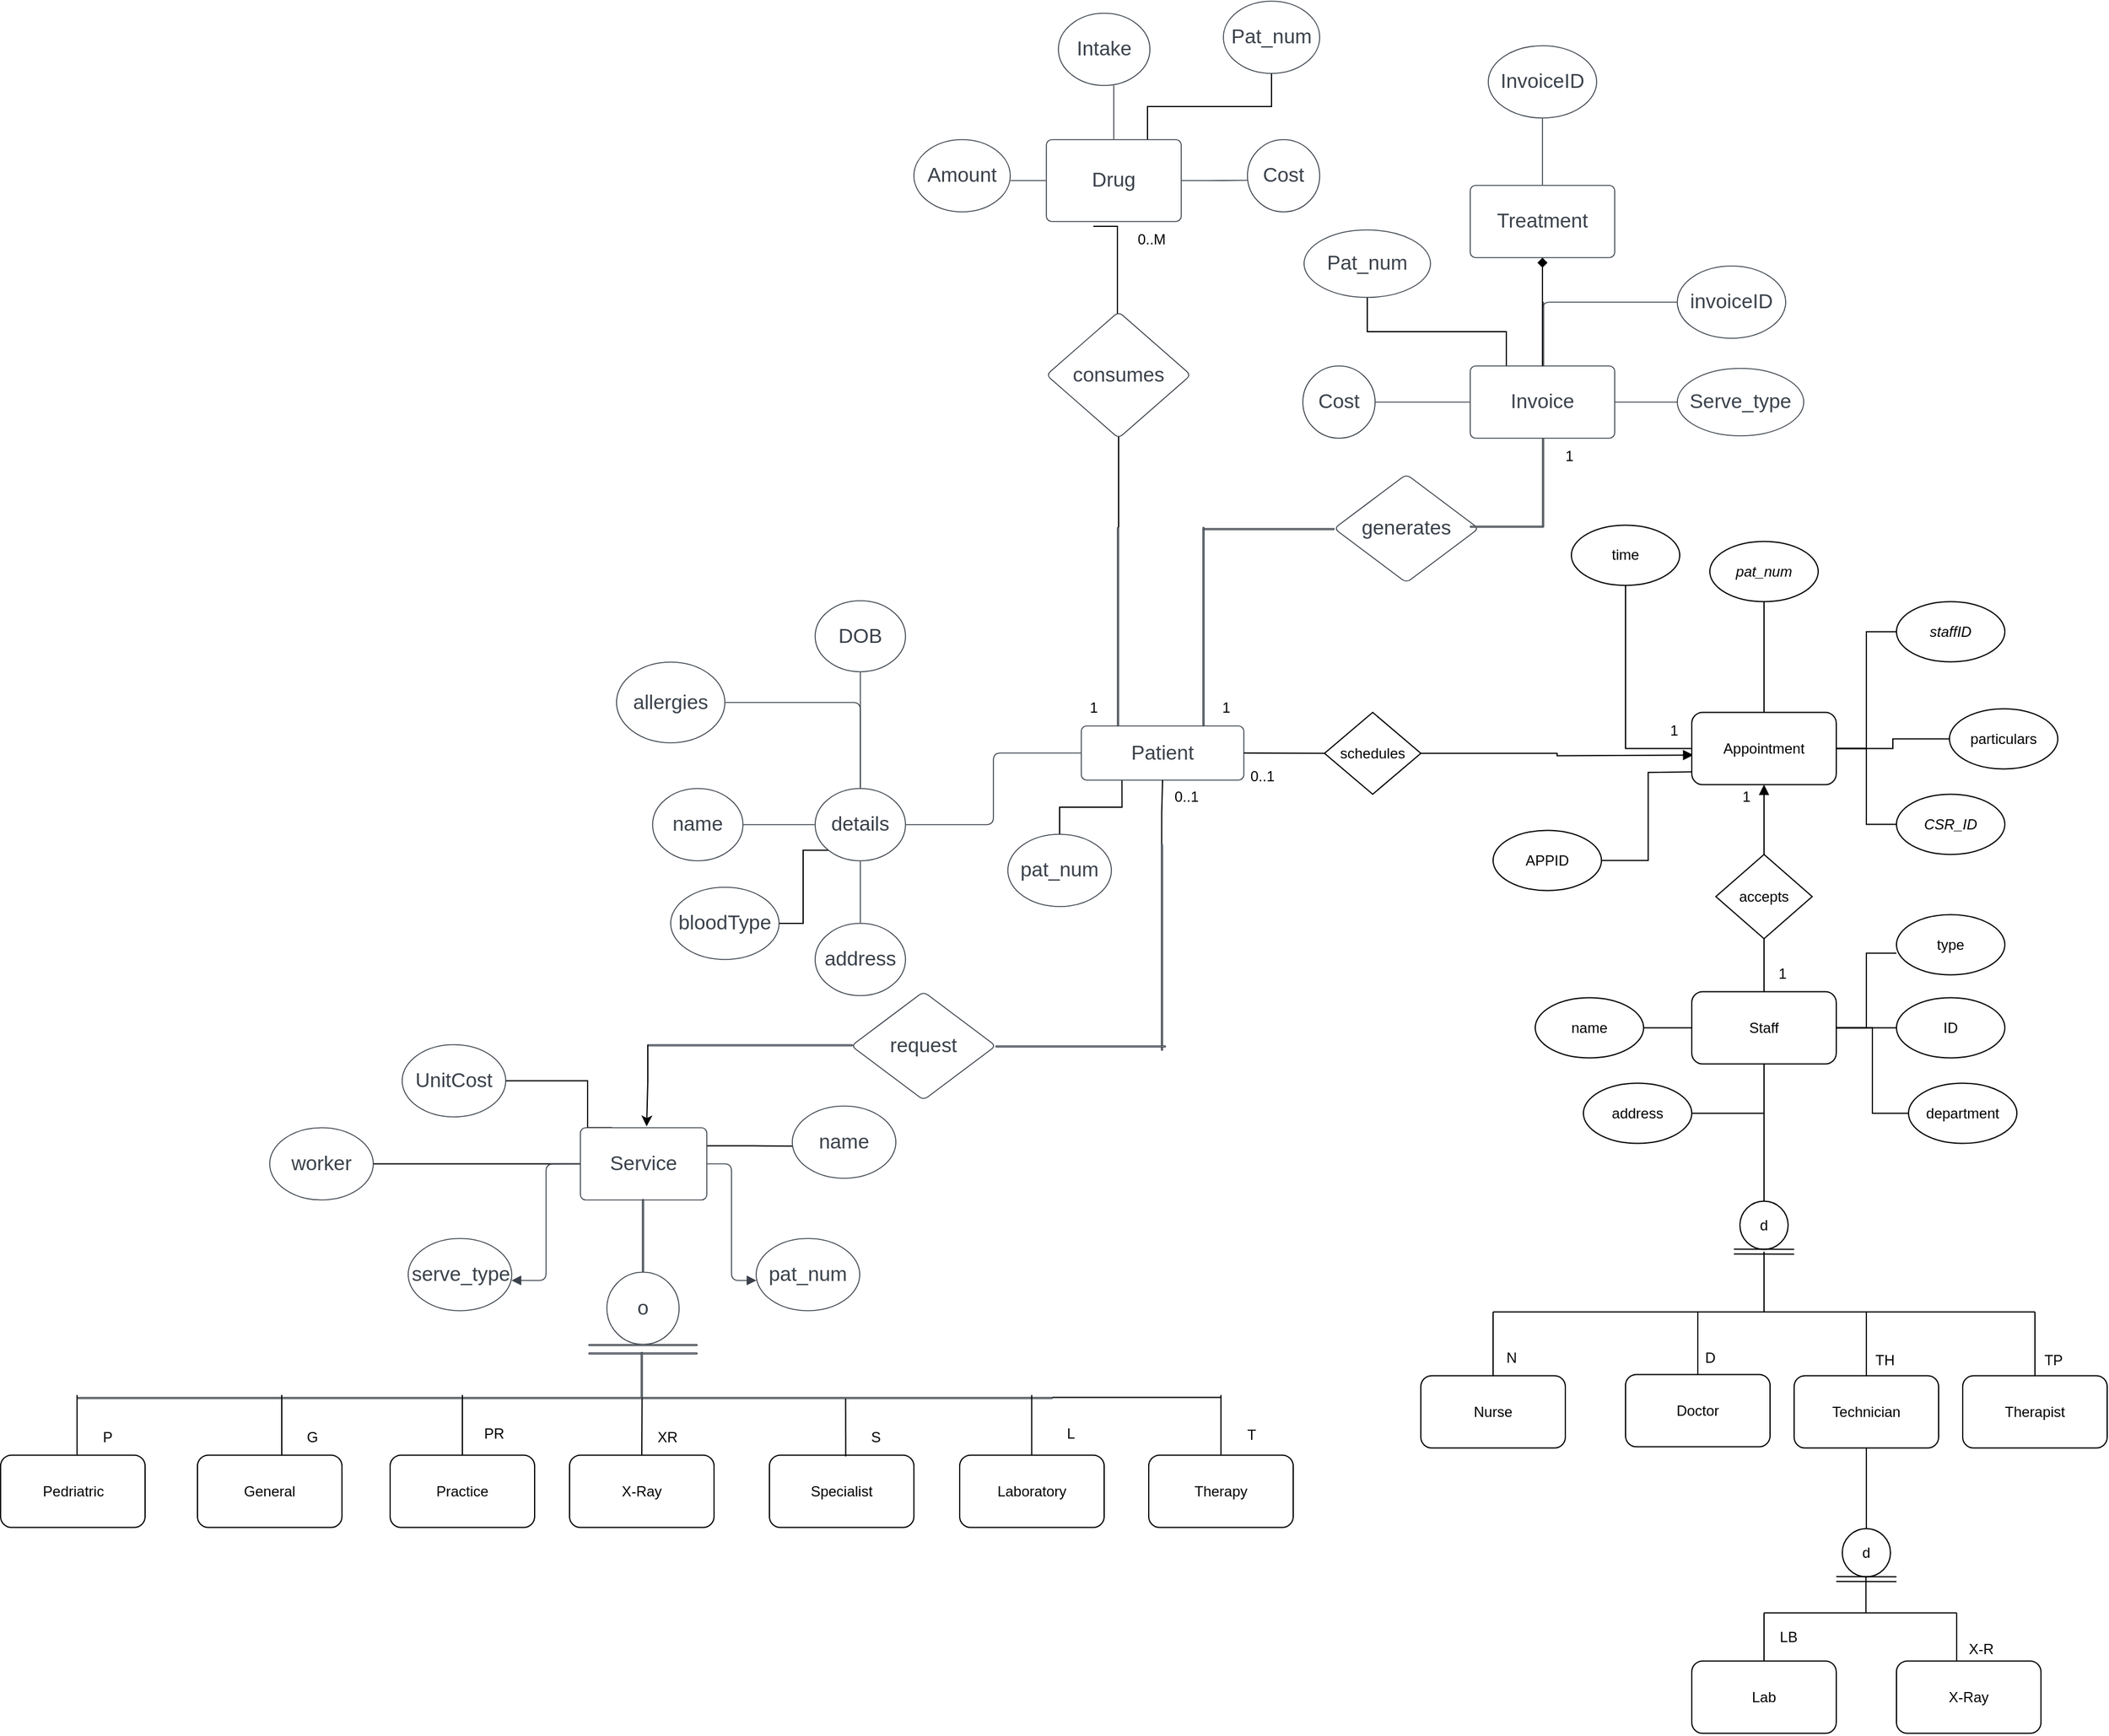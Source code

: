 <mxfile version="20.3.0" type="device"><diagram id="__1Hm7jK6UueQPuF3Ej0" name="Page-1"><mxGraphModel dx="3307" dy="2726" grid="1" gridSize="10" guides="1" tooltips="1" connect="1" arrows="1" fold="1" page="1" pageScale="1" pageWidth="827" pageHeight="1169" math="0" shadow="0"><root><mxCell id="0"/><mxCell id="1" parent="0"/><mxCell id="azteCm2uknnRLdEdxogy-45" style="edgeStyle=orthogonalEdgeStyle;rounded=0;orthogonalLoop=1;jettySize=auto;html=1;exitX=0.25;exitY=1;exitDx=0;exitDy=0;entryX=0.5;entryY=0;entryDx=0;entryDy=0;startArrow=none;startFill=0;endArrow=none;endFill=0;" edge="1" parent="1" source="I8Di_7O8J33yVsP7HhTo-1" target="I8Di_7O8J33yVsP7HhTo-42"><mxGeometry relative="1" as="geometry"/></mxCell><UserObject label="Patient" lucidchartObjectId="JAx62B1shHM6" id="I8Di_7O8J33yVsP7HhTo-1"><mxCell style="html=1;overflow=block;blockSpacing=1;whiteSpace=wrap;fontSize=16.7;fontColor=#3a414a;spacing=9;strokeColor=#3a414a;strokeOpacity=100;rounded=1;absoluteArcSize=1;arcSize=9;strokeWidth=0.8;" parent="1" vertex="1"><mxGeometry x="600" y="285" width="135" height="45" as="geometry"/></mxCell></UserObject><UserObject label="" lucidchartObjectId="gBx67sD1BJmL" id="I8Di_7O8J33yVsP7HhTo-2"><mxCell style="html=1;overflow=block;blockSpacing=1;whiteSpace=wrap;fontSize=13;spacing=0;strokeColor=#3a414a;strokeOpacity=100;rounded=1;absoluteArcSize=1;arcSize=9;rotation=-270;strokeWidth=0.8;" parent="1" vertex="1"><mxGeometry x="548" y="202" width="165" height="1" as="geometry"/></mxCell></UserObject><mxCell id="azteCm2uknnRLdEdxogy-48" style="edgeStyle=orthogonalEdgeStyle;rounded=0;orthogonalLoop=1;jettySize=auto;html=1;exitX=1;exitY=0;exitDx=0;exitDy=0;startArrow=none;startFill=0;endArrow=none;endFill=0;" edge="1" parent="1"><mxGeometry relative="1" as="geometry"><mxPoint x="610" y="-130" as="targetPoint"/><mxPoint x="631" y="120" as="sourcePoint"/><Array as="points"><mxPoint x="631" y="-5"/><mxPoint x="630" y="-5"/><mxPoint x="630" y="-130"/></Array></mxGeometry></mxCell><UserObject label="consumes" lucidchartObjectId="WBx6iDMQOc-k" id="I8Di_7O8J33yVsP7HhTo-4"><mxCell style="html=1;overflow=block;blockSpacing=1;whiteSpace=wrap;rhombus;fontSize=16.7;fontColor=#3a414a;spacing=3.8;strokeColor=#3a414a;strokeOpacity=100;rounded=1;absoluteArcSize=1;arcSize=9;strokeWidth=0.8;" parent="1" vertex="1"><mxGeometry x="571" y="-59" width="120" height="105" as="geometry"/></mxCell></UserObject><mxCell id="azteCm2uknnRLdEdxogy-36" style="edgeStyle=orthogonalEdgeStyle;rounded=0;orthogonalLoop=1;jettySize=auto;html=1;exitX=0.75;exitY=0;exitDx=0;exitDy=0;entryX=0.5;entryY=1;entryDx=0;entryDy=0;startArrow=none;startFill=0;endArrow=none;endFill=0;" edge="1" parent="1" source="I8Di_7O8J33yVsP7HhTo-7" target="azteCm2uknnRLdEdxogy-35"><mxGeometry relative="1" as="geometry"/></mxCell><UserObject label="Drug" lucidchartObjectId="qCx6_VdudAuL" id="I8Di_7O8J33yVsP7HhTo-7"><mxCell style="html=1;overflow=block;blockSpacing=1;whiteSpace=wrap;fontSize=16.7;fontColor=#3a414a;spacing=9;strokeColor=#3a414a;strokeOpacity=100;rounded=1;absoluteArcSize=1;arcSize=9;strokeWidth=0.8;" parent="1" vertex="1"><mxGeometry x="571" y="-202" width="112" height="68" as="geometry"/></mxCell></UserObject><UserObject label="Amount" lucidchartObjectId="ECx6dZLz3JEs" id="I8Di_7O8J33yVsP7HhTo-8"><mxCell style="html=1;overflow=block;blockSpacing=1;whiteSpace=wrap;ellipse;fontSize=16.7;fontColor=#3a414a;spacing=3.8;strokeColor=#3a414a;strokeOpacity=100;rounded=1;absoluteArcSize=1;arcSize=9;strokeWidth=0.8;" parent="1" vertex="1"><mxGeometry x="461" y="-202" width="80" height="60" as="geometry"/></mxCell></UserObject><UserObject label="Intake" lucidchartObjectId="HCx6XDP26MHT" id="I8Di_7O8J33yVsP7HhTo-9"><mxCell style="html=1;overflow=block;blockSpacing=1;whiteSpace=wrap;ellipse;fontSize=16.7;fontColor=#3a414a;spacing=3.8;strokeColor=#3a414a;strokeOpacity=100;rounded=1;absoluteArcSize=1;arcSize=9;strokeWidth=0.8;" parent="1" vertex="1"><mxGeometry x="581" y="-307" width="76" height="60" as="geometry"/></mxCell></UserObject><UserObject label="Cost" lucidchartObjectId="HCx6_CgF~SVo" id="I8Di_7O8J33yVsP7HhTo-10"><mxCell style="html=1;overflow=block;blockSpacing=1;whiteSpace=wrap;ellipse;fontSize=16.7;fontColor=#3a414a;spacing=3.8;strokeColor=#3a414a;strokeOpacity=100;rounded=1;absoluteArcSize=1;arcSize=9;strokeWidth=0.8;" parent="1" vertex="1"><mxGeometry x="738" y="-202" width="60" height="60" as="geometry"/></mxCell></UserObject><UserObject label="" lucidchartObjectId="TCx6HOEb14Bw" id="I8Di_7O8J33yVsP7HhTo-11"><mxCell style="html=1;jettySize=18;whiteSpace=wrap;fontSize=13;strokeColor=#3a414a;strokeOpacity=100;strokeWidth=0.8;rounded=1;arcSize=12;edgeStyle=orthogonalEdgeStyle;startArrow=none;endArrow=none;endFill=0;exitX=0.5;exitY=-0.005;exitPerimeter=0;" parent="1" source="I8Di_7O8J33yVsP7HhTo-7" edge="1"><mxGeometry width="100" height="100" relative="1" as="geometry"><Array as="points"/><mxPoint x="627" y="-247" as="targetPoint"/></mxGeometry></mxCell></UserObject><UserObject label="" lucidchartObjectId="pDx6HIKv7wB5" id="I8Di_7O8J33yVsP7HhTo-12"><mxCell style="html=1;jettySize=18;whiteSpace=wrap;fontSize=13;strokeColor=#3a414a;strokeOpacity=100;strokeWidth=0.8;rounded=1;arcSize=12;edgeStyle=orthogonalEdgeStyle;startArrow=none;endArrow=none;endFill=0;exitX=1.003;exitY=0.5;exitPerimeter=0;entryX=-0.001;entryY=0.562;entryPerimeter=0;" parent="1" source="I8Di_7O8J33yVsP7HhTo-7" target="I8Di_7O8J33yVsP7HhTo-10" edge="1"><mxGeometry width="100" height="100" relative="1" as="geometry"><Array as="points"/></mxGeometry></mxCell></UserObject><UserObject label="" lucidchartObjectId="vDx6B6EIaXQJ" id="I8Di_7O8J33yVsP7HhTo-13"><mxCell style="html=1;jettySize=18;whiteSpace=wrap;fontSize=13;strokeColor=#3a414a;strokeOpacity=100;strokeWidth=0.8;rounded=1;arcSize=12;edgeStyle=orthogonalEdgeStyle;startArrow=none;endArrow=none;endFill=0;exitX=-0.003;exitY=0.5;exitPerimeter=0;entryX=1.002;entryY=0.563;entryPerimeter=0;" parent="1" source="I8Di_7O8J33yVsP7HhTo-7" target="I8Di_7O8J33yVsP7HhTo-8" edge="1"><mxGeometry width="100" height="100" relative="1" as="geometry"><Array as="points"/></mxGeometry></mxCell></UserObject><UserObject label="" lucidchartObjectId="KDx6aVTPSUHd" id="I8Di_7O8J33yVsP7HhTo-14"><mxCell style="html=1;overflow=block;blockSpacing=1;whiteSpace=wrap;fontSize=13;spacing=0;strokeColor=#3a414a;strokeOpacity=100;rounded=1;absoluteArcSize=1;arcSize=9;rotation=-270;strokeWidth=0.8;" parent="1" vertex="1"><mxGeometry x="619" y="202" width="165" height="1" as="geometry"/></mxCell></UserObject><UserObject label="" lucidchartObjectId="YDx6jzb4-Mpm" id="I8Di_7O8J33yVsP7HhTo-15"><mxCell style="html=1;overflow=block;blockSpacing=1;whiteSpace=wrap;fontSize=13;spacing=0;strokeColor=#3a414a;strokeOpacity=100;rounded=1;absoluteArcSize=1;arcSize=9;strokeWidth=0.8;" parent="1" vertex="1"><mxGeometry x="702" y="121" width="108" height="1" as="geometry"/></mxCell></UserObject><UserObject label="generates" lucidchartObjectId="7Dx6iw3yH2E4" id="I8Di_7O8J33yVsP7HhTo-16"><mxCell style="html=1;overflow=block;blockSpacing=1;whiteSpace=wrap;rhombus;fontSize=16.7;fontColor=#3a414a;spacing=3.8;strokeColor=#3a414a;strokeOpacity=100;rounded=1;absoluteArcSize=1;arcSize=9;strokeWidth=0.8;" parent="1" vertex="1"><mxGeometry x="810" y="76" width="120" height="90" as="geometry"/></mxCell></UserObject><UserObject label="" lucidchartObjectId="uEx6qYZNU3oK" id="I8Di_7O8J33yVsP7HhTo-17"><mxCell style="html=1;overflow=block;blockSpacing=1;whiteSpace=wrap;fontSize=13;spacing=0;strokeColor=#3a414a;strokeOpacity=100;rounded=1;absoluteArcSize=1;arcSize=9;rotation=-180;strokeWidth=0.8;" parent="1" vertex="1"><mxGeometry x="923" y="119" width="60" height="1" as="geometry"/></mxCell></UserObject><UserObject label="" lucidchartObjectId="uEx6g5oGTnDk" id="I8Di_7O8J33yVsP7HhTo-18"><mxCell style="html=1;overflow=block;blockSpacing=1;whiteSpace=wrap;fontSize=13;spacing=0;strokeColor=#3a414a;strokeOpacity=100;rounded=1;absoluteArcSize=1;arcSize=9;rotation=-270;strokeWidth=0.8;" parent="1" vertex="1"><mxGeometry x="890" y="26" width="187" height="1" as="geometry"/></mxCell></UserObject><mxCell id="azteCm2uknnRLdEdxogy-34" style="edgeStyle=orthogonalEdgeStyle;rounded=0;orthogonalLoop=1;jettySize=auto;html=1;exitX=0.25;exitY=0;exitDx=0;exitDy=0;startArrow=none;startFill=0;endArrow=none;endFill=0;" edge="1" parent="1" source="I8Di_7O8J33yVsP7HhTo-19" target="azteCm2uknnRLdEdxogy-33"><mxGeometry relative="1" as="geometry"/></mxCell><UserObject label="Invoice" lucidchartObjectId="TEx6osE-BgSs" id="I8Di_7O8J33yVsP7HhTo-19"><mxCell style="html=1;overflow=block;blockSpacing=1;whiteSpace=wrap;fontSize=16.7;fontColor=#3a414a;spacing=9;strokeColor=#3a414a;strokeOpacity=100;rounded=1;absoluteArcSize=1;arcSize=9;strokeWidth=0.8;" parent="1" vertex="1"><mxGeometry x="923" y="-14" width="120" height="60" as="geometry"/></mxCell></UserObject><UserObject label="Cost" lucidchartObjectId="-Ex6YVlsHFgz" id="I8Di_7O8J33yVsP7HhTo-20"><mxCell style="html=1;overflow=block;blockSpacing=1;whiteSpace=wrap;ellipse;fontSize=16.7;fontColor=#3a414a;spacing=3.8;strokeColor=#3a414a;strokeOpacity=100;rounded=1;absoluteArcSize=1;arcSize=9;strokeWidth=0.8;" parent="1" vertex="1"><mxGeometry x="784" y="-14" width="60" height="60" as="geometry"/></mxCell></UserObject><UserObject label="invoiceID" lucidchartObjectId="~Ex6DYlzvsfo" id="I8Di_7O8J33yVsP7HhTo-21"><mxCell style="html=1;overflow=block;blockSpacing=1;whiteSpace=wrap;ellipse;fontSize=16.7;fontColor=#3a414a;spacing=3.8;strokeColor=#3a414a;strokeOpacity=100;rounded=1;absoluteArcSize=1;arcSize=9;strokeWidth=0.8;" parent="1" vertex="1"><mxGeometry x="1095" y="-97" width="90" height="60" as="geometry"/></mxCell></UserObject><UserObject label="Serve_type" lucidchartObjectId="aFx6QbbQ2lqD" id="I8Di_7O8J33yVsP7HhTo-22"><mxCell style="html=1;overflow=block;blockSpacing=1;whiteSpace=wrap;ellipse;fontSize=16.7;fontColor=#3a414a;spacing=3.8;strokeColor=#3a414a;strokeOpacity=100;rounded=1;absoluteArcSize=1;arcSize=9;strokeWidth=0.8;" parent="1" vertex="1"><mxGeometry x="1095" y="-12" width="105" height="56" as="geometry"/></mxCell></UserObject><UserObject label="Treatment" lucidchartObjectId="FFx6sYK~.yo8" id="I8Di_7O8J33yVsP7HhTo-24"><mxCell style="html=1;overflow=block;blockSpacing=1;whiteSpace=wrap;fontSize=16.7;fontColor=#3a414a;spacing=9;strokeColor=#3a414a;strokeOpacity=100;rounded=1;absoluteArcSize=1;arcSize=9;strokeWidth=0.8;" parent="1" vertex="1"><mxGeometry x="923" y="-164" width="120" height="60" as="geometry"/></mxCell></UserObject><UserObject label="InvoiceID" lucidchartObjectId="VFx6vMtHiQI3" id="I8Di_7O8J33yVsP7HhTo-25"><mxCell style="html=1;overflow=block;blockSpacing=1;whiteSpace=wrap;ellipse;fontSize=16.7;fontColor=#3a414a;spacing=3.8;strokeColor=#3a414a;strokeOpacity=100;rounded=1;absoluteArcSize=1;arcSize=9;strokeWidth=0.8;" parent="1" vertex="1"><mxGeometry x="938" y="-280" width="90" height="60" as="geometry"/></mxCell></UserObject><UserObject label="" lucidchartObjectId="3Fx6H_TP878z" id="I8Di_7O8J33yVsP7HhTo-26"><mxCell style="html=1;jettySize=18;whiteSpace=wrap;fontSize=13;strokeColor=#3a414a;strokeOpacity=100;strokeWidth=0.8;rounded=1;arcSize=12;edgeStyle=orthogonalEdgeStyle;startArrow=none;endArrow=none;endFill=0;exitX=0.5;exitY=-0.006;exitPerimeter=0;entryX=0.5;entryY=1.006;entryPerimeter=0;" parent="1" source="I8Di_7O8J33yVsP7HhTo-24" target="I8Di_7O8J33yVsP7HhTo-25" edge="1"><mxGeometry width="100" height="100" relative="1" as="geometry"><Array as="points"/></mxGeometry></mxCell></UserObject><UserObject label="" lucidchartObjectId="OGx6fHrnzfQ-" id="I8Di_7O8J33yVsP7HhTo-27"><mxCell style="html=1;jettySize=18;whiteSpace=wrap;fontSize=13;strokeColor=#3a414a;strokeOpacity=100;strokeWidth=0.8;rounded=1;arcSize=12;edgeStyle=orthogonalEdgeStyle;startArrow=none;endArrow=none;endFill=0;exitX=1.003;exitY=0.5;exitPerimeter=0;entryX=0;entryY=0.5;entryDx=0;entryDy=0;" parent="1" source="I8Di_7O8J33yVsP7HhTo-19" target="I8Di_7O8J33yVsP7HhTo-22" edge="1"><mxGeometry width="100" height="100" relative="1" as="geometry"><Array as="points"/></mxGeometry></mxCell></UserObject><UserObject label="" lucidchartObjectId="RGx6QoCmFGWo" id="I8Di_7O8J33yVsP7HhTo-28"><mxCell style="html=1;jettySize=18;whiteSpace=wrap;fontSize=13;strokeColor=#3a414a;strokeOpacity=100;strokeWidth=0.8;rounded=1;arcSize=12;edgeStyle=orthogonalEdgeStyle;startArrow=none;endArrow=none;endFill=0;exitX=-0.003;exitY=0.5;exitPerimeter=0;entryX=1.006;entryY=0.5;entryPerimeter=0;" parent="1" source="I8Di_7O8J33yVsP7HhTo-19" target="I8Di_7O8J33yVsP7HhTo-20" edge="1"><mxGeometry width="100" height="100" relative="1" as="geometry"><Array as="points"/></mxGeometry></mxCell></UserObject><UserObject label="" lucidchartObjectId="1Gx6.B9rLHor" id="I8Di_7O8J33yVsP7HhTo-29"><mxCell style="html=1;jettySize=18;whiteSpace=wrap;fontSize=13;strokeColor=#3a414a;strokeOpacity=100;strokeWidth=0.8;rounded=1;arcSize=12;edgeStyle=orthogonalEdgeStyle;startArrow=none;endArrow=none;endFill=0;exitX=-0.004;exitY=0.5;exitPerimeter=0;entryX=0.5;entryY=-0.006;entryPerimeter=0;startFill=0;" parent="1" source="I8Di_7O8J33yVsP7HhTo-21" target="I8Di_7O8J33yVsP7HhTo-19" edge="1"><mxGeometry width="100" height="100" relative="1" as="geometry"><Array as="points"/></mxGeometry></mxCell></UserObject><mxCell id="azteCm2uknnRLdEdxogy-37" style="edgeStyle=orthogonalEdgeStyle;rounded=0;orthogonalLoop=1;jettySize=auto;html=1;exitX=0;exitY=1;exitDx=0;exitDy=0;entryX=1;entryY=0.5;entryDx=0;entryDy=0;startArrow=none;startFill=0;endArrow=none;endFill=0;" edge="1" parent="1" source="I8Di_7O8J33yVsP7HhTo-30" target="I8Di_7O8J33yVsP7HhTo-34"><mxGeometry relative="1" as="geometry"><Array as="points"><mxPoint x="369" y="388"/><mxPoint x="369" y="449"/></Array></mxGeometry></mxCell><UserObject label="details" lucidchartObjectId="gHx6FC08Qw~c" id="I8Di_7O8J33yVsP7HhTo-30"><mxCell style="html=1;overflow=block;blockSpacing=1;whiteSpace=wrap;ellipse;fontSize=16.7;fontColor=#3a414a;spacing=3.8;strokeColor=#3a414a;strokeOpacity=100;rounded=1;absoluteArcSize=1;arcSize=9;strokeWidth=0.8;" parent="1" vertex="1"><mxGeometry x="379" y="337" width="75" height="60" as="geometry"/></mxCell></UserObject><UserObject label="DOB" lucidchartObjectId="mHx6RRXEVblg" id="I8Di_7O8J33yVsP7HhTo-31"><mxCell style="html=1;overflow=block;blockSpacing=1;whiteSpace=wrap;ellipse;fontSize=16.7;fontColor=#3a414a;spacing=3.8;strokeColor=#3a414a;strokeOpacity=100;rounded=1;absoluteArcSize=1;arcSize=9;strokeWidth=0.8;" parent="1" vertex="1"><mxGeometry x="379" y="181" width="75" height="59" as="geometry"/></mxCell></UserObject><UserObject label="name" lucidchartObjectId="tHx6-q6Dhgex" id="I8Di_7O8J33yVsP7HhTo-32"><mxCell style="html=1;overflow=block;blockSpacing=1;whiteSpace=wrap;ellipse;fontSize=16.7;fontColor=#3a414a;spacing=3.8;strokeColor=#3a414a;strokeOpacity=100;rounded=1;absoluteArcSize=1;arcSize=9;strokeWidth=0.8;" parent="1" vertex="1"><mxGeometry x="244" y="337" width="75" height="60" as="geometry"/></mxCell></UserObject><UserObject label="allergies" lucidchartObjectId="BHx6j_YxNbY7" id="I8Di_7O8J33yVsP7HhTo-33"><mxCell style="html=1;overflow=block;blockSpacing=1;whiteSpace=wrap;ellipse;fontSize=16.7;fontColor=#3a414a;spacing=3.8;strokeColor=#3a414a;strokeOpacity=100;rounded=1;absoluteArcSize=1;arcSize=9;strokeWidth=0.8;" parent="1" vertex="1"><mxGeometry x="214" y="232" width="90" height="67" as="geometry"/></mxCell></UserObject><UserObject label="bloodType" lucidchartObjectId="HHx6x7Ud0xJu" id="I8Di_7O8J33yVsP7HhTo-34"><mxCell style="html=1;overflow=block;blockSpacing=1;whiteSpace=wrap;ellipse;fontSize=16.7;fontColor=#3a414a;spacing=3.8;strokeColor=#3a414a;strokeOpacity=100;rounded=1;absoluteArcSize=1;arcSize=9;strokeWidth=0.8;" parent="1" vertex="1"><mxGeometry x="259" y="419" width="90" height="60" as="geometry"/></mxCell></UserObject><UserObject label="address" lucidchartObjectId="NHx6kQmkvxPR" id="I8Di_7O8J33yVsP7HhTo-35"><mxCell style="html=1;overflow=block;blockSpacing=1;whiteSpace=wrap;ellipse;fontSize=16.7;fontColor=#3a414a;spacing=3.8;strokeColor=#3a414a;strokeOpacity=100;rounded=1;absoluteArcSize=1;arcSize=9;strokeWidth=0.8;" parent="1" vertex="1"><mxGeometry x="379" y="449" width="75" height="60" as="geometry"/></mxCell></UserObject><UserObject label="" lucidchartObjectId="uIx6~2GIPmCh" id="I8Di_7O8J33yVsP7HhTo-36"><mxCell style="html=1;jettySize=18;whiteSpace=wrap;fontSize=13;strokeColor=#3a414a;strokeOpacity=100;strokeWidth=0.8;rounded=1;arcSize=12;edgeStyle=orthogonalEdgeStyle;startArrow=none;endArrow=none;endFill=0;exitX=0.5;exitY=-0.006;exitPerimeter=0;entryX=0.5;entryY=1.006;entryPerimeter=0;" parent="1" source="I8Di_7O8J33yVsP7HhTo-30" target="I8Di_7O8J33yVsP7HhTo-31" edge="1"><mxGeometry width="100" height="100" relative="1" as="geometry"><Array as="points"/></mxGeometry></mxCell></UserObject><UserObject label="" lucidchartObjectId="zIx6Yj~.c4ez" id="I8Di_7O8J33yVsP7HhTo-37"><mxCell style="html=1;jettySize=18;whiteSpace=wrap;fontSize=13;strokeColor=#3a414a;strokeOpacity=100;strokeWidth=0.8;rounded=1;arcSize=12;edgeStyle=orthogonalEdgeStyle;startArrow=none;endArrow=none;endFill=0;exitX=0.5;exitY=-0.006;exitPerimeter=0;entryX=1.004;entryY=0.5;entryPerimeter=0;" parent="1" source="I8Di_7O8J33yVsP7HhTo-30" target="I8Di_7O8J33yVsP7HhTo-33" edge="1"><mxGeometry width="100" height="100" relative="1" as="geometry"><Array as="points"/></mxGeometry></mxCell></UserObject><UserObject label="" lucidchartObjectId="HIx6G330qA6I" id="I8Di_7O8J33yVsP7HhTo-38"><mxCell style="html=1;jettySize=18;whiteSpace=wrap;fontSize=13;strokeColor=#3a414a;strokeOpacity=100;strokeWidth=0.8;rounded=1;arcSize=12;edgeStyle=orthogonalEdgeStyle;startArrow=none;endArrow=none;endFill=0;exitX=-0.005;exitY=0.5;exitPerimeter=0;entryX=1.005;entryY=0.5;entryPerimeter=0;" parent="1" source="I8Di_7O8J33yVsP7HhTo-30" target="I8Di_7O8J33yVsP7HhTo-32" edge="1"><mxGeometry width="100" height="100" relative="1" as="geometry"><Array as="points"/></mxGeometry></mxCell></UserObject><UserObject label="" lucidchartObjectId="JIx61inJPtOg" id="I8Di_7O8J33yVsP7HhTo-39"><mxCell style="html=1;jettySize=18;whiteSpace=wrap;fontSize=13;strokeColor=#3a414a;strokeOpacity=100;strokeWidth=0.8;rounded=1;arcSize=12;edgeStyle=orthogonalEdgeStyle;startArrow=none;endArrow=none;endFill=0;exitX=0.5;exitY=1.006;exitPerimeter=0;entryX=0.5;entryY=-0.006;entryPerimeter=0;" parent="1" source="I8Di_7O8J33yVsP7HhTo-30" target="I8Di_7O8J33yVsP7HhTo-35" edge="1"><mxGeometry width="100" height="100" relative="1" as="geometry"><Array as="points"/></mxGeometry></mxCell></UserObject><UserObject label="" lucidchartObjectId="WIx6P6AYY1eT" id="I8Di_7O8J33yVsP7HhTo-41"><mxCell style="html=1;jettySize=18;whiteSpace=wrap;fontSize=13;strokeColor=#3a414a;strokeOpacity=100;strokeWidth=0.8;rounded=1;arcSize=12;edgeStyle=orthogonalEdgeStyle;startArrow=none;endArrow=none;endFill=0;exitX=-0.003;exitY=0.5;exitPerimeter=0;entryX=1.005;entryY=0.5;entryPerimeter=0;" parent="1" source="I8Di_7O8J33yVsP7HhTo-1" target="I8Di_7O8J33yVsP7HhTo-30" edge="1"><mxGeometry width="100" height="100" relative="1" as="geometry"><Array as="points"/></mxGeometry></mxCell></UserObject><UserObject label="pat_num" lucidchartObjectId="8Ix6-EgdOANN" id="I8Di_7O8J33yVsP7HhTo-42"><mxCell style="html=1;overflow=block;blockSpacing=1;whiteSpace=wrap;ellipse;fontSize=16.7;fontColor=#3a414a;spacing=3.8;strokeColor=#3a414a;strokeOpacity=100;rounded=1;absoluteArcSize=1;arcSize=9;strokeWidth=0.8;" parent="1" vertex="1"><mxGeometry x="539" y="375" width="86" height="60" as="geometry"/></mxCell></UserObject><UserObject label="request" lucidchartObjectId="JJx6k-Z-18~_" id="I8Di_7O8J33yVsP7HhTo-44"><mxCell style="html=1;overflow=block;blockSpacing=1;whiteSpace=wrap;rhombus;fontSize=16.7;fontColor=#3a414a;spacing=3.8;strokeColor=#3a414a;strokeOpacity=100;rounded=1;absoluteArcSize=1;arcSize=9;strokeWidth=0.8;" parent="1" vertex="1"><mxGeometry x="409" y="505.75" width="120" height="90" as="geometry"/></mxCell></UserObject><mxCell id="azteCm2uknnRLdEdxogy-44" style="edgeStyle=orthogonalEdgeStyle;rounded=0;orthogonalLoop=1;jettySize=auto;html=1;exitX=0;exitY=0.75;exitDx=0;exitDy=0;entryX=0.5;entryY=1;entryDx=0;entryDy=0;startArrow=none;startFill=0;endArrow=none;endFill=0;" edge="1" parent="1" source="I8Di_7O8J33yVsP7HhTo-45" target="I8Di_7O8J33yVsP7HhTo-1"><mxGeometry relative="1" as="geometry"/></mxCell><UserObject label="" lucidchartObjectId="ZJx6RfHdWPOv" id="I8Di_7O8J33yVsP7HhTo-45"><mxCell style="html=1;overflow=block;blockSpacing=1;whiteSpace=wrap;fontSize=13;spacing=0;strokeColor=#3a414a;strokeOpacity=100;rounded=1;absoluteArcSize=1;arcSize=9;rotation=-270;strokeWidth=0.8;" parent="1" vertex="1"><mxGeometry x="581.5" y="468.5" width="171" height="1" as="geometry"/></mxCell></UserObject><UserObject label="" lucidchartObjectId="5Jx6ekloQPH7" id="I8Di_7O8J33yVsP7HhTo-46"><mxCell style="html=1;overflow=block;blockSpacing=1;whiteSpace=wrap;fontSize=13;spacing=0;strokeColor=#3a414a;strokeOpacity=100;rounded=1;absoluteArcSize=1;arcSize=9;strokeWidth=0.8;" parent="1" vertex="1"><mxGeometry x="529" y="550.75" width="141" height="1" as="geometry"/></mxCell></UserObject><UserObject label="" lucidchartObjectId="dKx6nMJiNgcy" id="I8Di_7O8J33yVsP7HhTo-47"><mxCell style="html=1;overflow=block;blockSpacing=1;whiteSpace=wrap;fontSize=13;spacing=0;strokeColor=#3a414a;strokeOpacity=100;rounded=1;absoluteArcSize=1;arcSize=9;strokeWidth=0.8;" parent="1" vertex="1"><mxGeometry x="240" y="549.75" width="170" height="1" as="geometry"/></mxCell></UserObject><mxCell id="azteCm2uknnRLdEdxogy-39" style="edgeStyle=orthogonalEdgeStyle;rounded=0;orthogonalLoop=1;jettySize=auto;html=1;exitX=0.25;exitY=0;exitDx=0;exitDy=0;entryX=1;entryY=0.5;entryDx=0;entryDy=0;startArrow=none;startFill=0;endArrow=none;endFill=0;" edge="1" parent="1" source="I8Di_7O8J33yVsP7HhTo-49" target="azteCm2uknnRLdEdxogy-38"><mxGeometry relative="1" as="geometry"><Array as="points"><mxPoint x="190" y="619"/><mxPoint x="190" y="580"/></Array></mxGeometry></mxCell><mxCell id="azteCm2uknnRLdEdxogy-40" style="edgeStyle=orthogonalEdgeStyle;rounded=0;orthogonalLoop=1;jettySize=auto;html=1;exitX=1;exitY=0.25;exitDx=0;exitDy=0;startArrow=none;startFill=0;endArrow=none;endFill=0;" edge="1" parent="1" source="I8Di_7O8J33yVsP7HhTo-49"><mxGeometry relative="1" as="geometry"><mxPoint x="366" y="634.026" as="targetPoint"/></mxGeometry></mxCell><mxCell id="azteCm2uknnRLdEdxogy-43" style="edgeStyle=orthogonalEdgeStyle;rounded=0;orthogonalLoop=1;jettySize=auto;html=1;exitX=0;exitY=0.5;exitDx=0;exitDy=0;entryX=1;entryY=0.5;entryDx=0;entryDy=0;startArrow=none;startFill=0;endArrow=none;endFill=0;" edge="1" parent="1" source="I8Di_7O8J33yVsP7HhTo-49" target="azteCm2uknnRLdEdxogy-42"><mxGeometry relative="1" as="geometry"/></mxCell><UserObject label="Service" lucidchartObjectId="uKx6RXl~C4rF" id="I8Di_7O8J33yVsP7HhTo-49"><mxCell style="html=1;overflow=block;blockSpacing=1;whiteSpace=wrap;fontSize=16.7;fontColor=#3a414a;spacing=9;strokeColor=#3a414a;strokeOpacity=100;rounded=1;absoluteArcSize=1;arcSize=9;strokeWidth=0.8;" parent="1" vertex="1"><mxGeometry x="184" y="618.75" width="105" height="60" as="geometry"/></mxCell></UserObject><UserObject label="pat_num" lucidchartObjectId="8Kx6f3zGsDxY" id="I8Di_7O8J33yVsP7HhTo-50"><mxCell style="html=1;overflow=block;blockSpacing=1;whiteSpace=wrap;ellipse;fontSize=16.7;fontColor=#3a414a;spacing=3.8;strokeColor=#3a414a;strokeOpacity=100;rounded=1;absoluteArcSize=1;arcSize=9;strokeWidth=0.8;" parent="1" vertex="1"><mxGeometry x="330" y="710.75" width="86" height="60" as="geometry"/></mxCell></UserObject><UserObject label="serve_type" lucidchartObjectId="9Kx6MkNqlWxY" id="I8Di_7O8J33yVsP7HhTo-51"><mxCell style="html=1;overflow=block;blockSpacing=1;whiteSpace=wrap;ellipse;fontSize=16.7;fontColor=#3a414a;spacing=3.8;strokeColor=#3a414a;strokeOpacity=100;rounded=1;absoluteArcSize=1;arcSize=9;strokeWidth=0.8;" parent="1" vertex="1"><mxGeometry x="41" y="710.75" width="86" height="60" as="geometry"/></mxCell></UserObject><UserObject label="" lucidchartObjectId="kLx6pbaMe982" id="I8Di_7O8J33yVsP7HhTo-52"><mxCell style="html=1;jettySize=18;whiteSpace=wrap;fontSize=13;strokeColor=#3a414a;strokeOpacity=100;strokeWidth=0.8;rounded=1;arcSize=12;edgeStyle=orthogonalEdgeStyle;startArrow=none;endArrow=block;endFill=1;exitX=-0.003;exitY=0.5;exitPerimeter=0;entryX=0.998;entryY=0.581;entryPerimeter=0;" parent="1" source="I8Di_7O8J33yVsP7HhTo-49" target="I8Di_7O8J33yVsP7HhTo-51" edge="1"><mxGeometry width="100" height="100" relative="1" as="geometry"><Array as="points"/></mxGeometry></mxCell></UserObject><UserObject label="" lucidchartObjectId="mLx6DXxPGWf2" id="I8Di_7O8J33yVsP7HhTo-53"><mxCell style="html=1;jettySize=18;whiteSpace=wrap;fontSize=13;strokeColor=#3a414a;strokeOpacity=100;strokeWidth=0.8;rounded=1;arcSize=12;edgeStyle=orthogonalEdgeStyle;startArrow=none;endArrow=block;endFill=1;exitX=1.003;exitY=0.5;exitPerimeter=0;entryX=0.002;entryY=0.581;entryPerimeter=0;" parent="1" source="I8Di_7O8J33yVsP7HhTo-49" target="I8Di_7O8J33yVsP7HhTo-50" edge="1"><mxGeometry width="100" height="100" relative="1" as="geometry"><Array as="points"/></mxGeometry></mxCell></UserObject><UserObject label="" lucidchartObjectId="uLx6Y4rQj02b" id="I8Di_7O8J33yVsP7HhTo-54"><mxCell style="html=1;overflow=block;blockSpacing=1;whiteSpace=wrap;fontSize=13;spacing=0;strokeColor=#3a414a;strokeOpacity=100;rounded=1;absoluteArcSize=1;arcSize=9;rotation=-270;strokeWidth=0.8;" parent="1" vertex="1"><mxGeometry x="206" y="707.75" width="60" height="1" as="geometry"/></mxCell></UserObject><UserObject label="o" lucidchartObjectId="FLx6WDNfvGiW" id="I8Di_7O8J33yVsP7HhTo-55"><mxCell style="html=1;overflow=block;blockSpacing=1;whiteSpace=wrap;ellipse;fontSize=16.7;fontColor=#3a414a;spacing=3.8;strokeColor=#3a414a;strokeOpacity=100;rounded=1;absoluteArcSize=1;arcSize=9;strokeWidth=0.8;" parent="1" vertex="1"><mxGeometry x="206" y="738.75" width="60" height="60" as="geometry"/></mxCell></UserObject><UserObject label="" lucidchartObjectId="JLx6~6ZKIs1F" id="I8Di_7O8J33yVsP7HhTo-56"><mxCell style="html=1;overflow=block;blockSpacing=1;whiteSpace=wrap;fontSize=13;spacing=0;strokeColor=#3a414a;strokeOpacity=100;rounded=1;absoluteArcSize=1;arcSize=9;strokeWidth=0.8;" parent="1" vertex="1"><mxGeometry x="191" y="805.75" width="90" height="1" as="geometry"/></mxCell></UserObject><UserObject label="" lucidchartObjectId="NLx6M~8Hs.TQ" id="I8Di_7O8J33yVsP7HhTo-57"><mxCell style="html=1;overflow=block;blockSpacing=1;whiteSpace=wrap;fontSize=13;spacing=0;strokeColor=#3a414a;strokeOpacity=100;rounded=1;absoluteArcSize=1;arcSize=9;strokeWidth=0.8;" parent="1" vertex="1"><mxGeometry x="191" y="798.75" width="90" height="1" as="geometry"/></mxCell></UserObject><UserObject label="" lucidchartObjectId="hMx6qFMKAh92" id="I8Di_7O8J33yVsP7HhTo-58"><mxCell style="html=1;overflow=block;blockSpacing=1;whiteSpace=wrap;fontSize=13;spacing=0;strokeColor=#3a414a;strokeOpacity=100;rounded=1;absoluteArcSize=1;arcSize=9;rotation=-270;strokeWidth=0.8;" parent="1" vertex="1"><mxGeometry x="216" y="823.75" width="38" height="1" as="geometry"/></mxCell></UserObject><UserObject label="" lucidchartObjectId="mMx6-fzj.jaH" id="I8Di_7O8J33yVsP7HhTo-59"><mxCell style="html=1;overflow=block;blockSpacing=1;whiteSpace=wrap;fontSize=13;spacing=0;strokeColor=#3a414a;strokeOpacity=100;rounded=1;absoluteArcSize=1;arcSize=9;strokeWidth=0.8;" parent="1" vertex="1"><mxGeometry x="-234" y="842.75" width="810" height="1" as="geometry"/></mxCell></UserObject><mxCell id="I8Di_7O8J33yVsP7HhTo-65" value="" style="endArrow=none;html=1;rounded=0;" parent="1" edge="1"><mxGeometry width="50" height="50" relative="1" as="geometry"><mxPoint x="-234" y="890.75" as="sourcePoint"/><mxPoint x="-234" y="840.75" as="targetPoint"/></mxGeometry></mxCell><mxCell id="I8Di_7O8J33yVsP7HhTo-66" value="Pedriatric" style="rounded=1;whiteSpace=wrap;html=1;" parent="1" vertex="1"><mxGeometry x="-297.5" y="890.75" width="120" height="60" as="geometry"/></mxCell><mxCell id="I8Di_7O8J33yVsP7HhTo-67" value="General" style="rounded=1;whiteSpace=wrap;html=1;" parent="1" vertex="1"><mxGeometry x="-134" y="890.75" width="120" height="60" as="geometry"/></mxCell><mxCell id="I8Di_7O8J33yVsP7HhTo-68" value="Therapy" style="rounded=1;whiteSpace=wrap;html=1;" parent="1" vertex="1"><mxGeometry x="656" y="890.75" width="120" height="60" as="geometry"/></mxCell><mxCell id="I8Di_7O8J33yVsP7HhTo-69" value="Practice" style="rounded=1;whiteSpace=wrap;html=1;" parent="1" vertex="1"><mxGeometry x="26" y="890.75" width="120" height="60" as="geometry"/></mxCell><mxCell id="I8Di_7O8J33yVsP7HhTo-70" value="X-Ray" style="rounded=1;whiteSpace=wrap;html=1;" parent="1" vertex="1"><mxGeometry x="175" y="890.75" width="120" height="60" as="geometry"/></mxCell><mxCell id="I8Di_7O8J33yVsP7HhTo-71" value="Specialist" style="rounded=1;whiteSpace=wrap;html=1;" parent="1" vertex="1"><mxGeometry x="341" y="890.75" width="120" height="60" as="geometry"/></mxCell><mxCell id="I8Di_7O8J33yVsP7HhTo-73" value="" style="endArrow=none;html=1;rounded=0;" parent="1" edge="1"><mxGeometry width="50" height="50" relative="1" as="geometry"><mxPoint x="576" y="842.75" as="sourcePoint"/><mxPoint x="716" y="842.75" as="targetPoint"/></mxGeometry></mxCell><mxCell id="I8Di_7O8J33yVsP7HhTo-74" value="Laboratory" style="rounded=1;whiteSpace=wrap;html=1;" parent="1" vertex="1"><mxGeometry x="499" y="890.75" width="120" height="60" as="geometry"/></mxCell><mxCell id="I8Di_7O8J33yVsP7HhTo-75" value="" style="endArrow=none;html=1;rounded=0;exitX=0.5;exitY=0;exitDx=0;exitDy=0;" parent="1" source="I8Di_7O8J33yVsP7HhTo-68" edge="1"><mxGeometry width="50" height="50" relative="1" as="geometry"><mxPoint x="706" y="890.75" as="sourcePoint"/><mxPoint x="716" y="840.75" as="targetPoint"/></mxGeometry></mxCell><mxCell id="I8Di_7O8J33yVsP7HhTo-76" value="" style="endArrow=none;html=1;rounded=0;" parent="1" edge="1"><mxGeometry width="50" height="50" relative="1" as="geometry"><mxPoint x="558.8" y="890.75" as="sourcePoint"/><mxPoint x="558.8" y="840.75" as="targetPoint"/></mxGeometry></mxCell><mxCell id="I8Di_7O8J33yVsP7HhTo-77" value="" style="endArrow=none;html=1;rounded=0;entryX=1;entryY=0.25;entryDx=0;entryDy=0;exitX=0.5;exitY=0;exitDx=0;exitDy=0;" parent="1" source="I8Di_7O8J33yVsP7HhTo-70" target="I8Di_7O8J33yVsP7HhTo-58" edge="1"><mxGeometry width="50" height="50" relative="1" as="geometry"><mxPoint x="226" y="890.75" as="sourcePoint"/><mxPoint x="276" y="840.75" as="targetPoint"/></mxGeometry></mxCell><mxCell id="I8Di_7O8J33yVsP7HhTo-78" value="" style="endArrow=none;html=1;rounded=0;entryX=0.788;entryY=1;entryDx=0;entryDy=0;entryPerimeter=0;exitX=0.528;exitY=0.017;exitDx=0;exitDy=0;exitPerimeter=0;" parent="1" target="I8Di_7O8J33yVsP7HhTo-59" edge="1" source="I8Di_7O8J33yVsP7HhTo-71"><mxGeometry width="50" height="50" relative="1" as="geometry"><mxPoint x="406" y="890.75" as="sourcePoint"/><mxPoint x="456" y="840.75" as="targetPoint"/></mxGeometry></mxCell><mxCell id="I8Di_7O8J33yVsP7HhTo-79" value="" style="endArrow=none;html=1;rounded=0;" parent="1" edge="1"><mxGeometry width="50" height="50" relative="1" as="geometry"><mxPoint x="-64" y="890.75" as="sourcePoint"/><mxPoint x="-64" y="840.75" as="targetPoint"/></mxGeometry></mxCell><mxCell id="I8Di_7O8J33yVsP7HhTo-80" value="" style="endArrow=none;html=1;rounded=0;exitX=0.5;exitY=0;exitDx=0;exitDy=0;" parent="1" source="I8Di_7O8J33yVsP7HhTo-69" edge="1"><mxGeometry width="50" height="50" relative="1" as="geometry"><mxPoint x="91" y="890.75" as="sourcePoint"/><mxPoint x="86" y="840.75" as="targetPoint"/></mxGeometry></mxCell><mxCell id="I8Di_7O8J33yVsP7HhTo-81" value="" style="endArrow=none;html=1;rounded=0;exitX=1;exitY=0.5;exitDx=0;exitDy=0;entryX=0;entryY=0.5;entryDx=0;entryDy=0;" parent="1" source="I8Di_7O8J33yVsP7HhTo-1" target="I8Di_7O8J33yVsP7HhTo-82" edge="1"><mxGeometry width="50" height="50" relative="1" as="geometry"><mxPoint x="740" y="310" as="sourcePoint"/><mxPoint x="910" y="308" as="targetPoint"/></mxGeometry></mxCell><mxCell id="azteCm2uknnRLdEdxogy-49" style="edgeStyle=orthogonalEdgeStyle;rounded=0;orthogonalLoop=1;jettySize=auto;html=1;exitX=1;exitY=0.5;exitDx=0;exitDy=0;entryX=1.044;entryY=0.181;entryDx=0;entryDy=0;entryPerimeter=0;startArrow=none;startFill=0;endArrow=block;endFill=1;" edge="1" parent="1" source="I8Di_7O8J33yVsP7HhTo-82"><mxGeometry relative="1" as="geometry"><mxPoint x="1108.32" y="309.18" as="targetPoint"/></mxGeometry></mxCell><mxCell id="I8Di_7O8J33yVsP7HhTo-82" value="schedules" style="rhombus;whiteSpace=wrap;html=1;" parent="1" vertex="1"><mxGeometry x="802" y="273.75" width="80" height="68" as="geometry"/></mxCell><mxCell id="I8Di_7O8J33yVsP7HhTo-83" style="edgeStyle=orthogonalEdgeStyle;rounded=0;orthogonalLoop=1;jettySize=auto;html=1;exitX=0.5;exitY=1;exitDx=0;exitDy=0;" parent="1" source="I8Di_7O8J33yVsP7HhTo-82" target="I8Di_7O8J33yVsP7HhTo-82" edge="1"><mxGeometry relative="1" as="geometry"/></mxCell><mxCell id="I8Di_7O8J33yVsP7HhTo-122" style="edgeStyle=orthogonalEdgeStyle;rounded=0;orthogonalLoop=1;jettySize=auto;html=1;entryX=0.5;entryY=1;entryDx=0;entryDy=0;endArrow=none;endFill=0;" parent="1" source="I8Di_7O8J33yVsP7HhTo-86" target="I8Di_7O8J33yVsP7HhTo-88" edge="1"><mxGeometry relative="1" as="geometry"/></mxCell><mxCell id="I8Di_7O8J33yVsP7HhTo-124" style="edgeStyle=orthogonalEdgeStyle;rounded=0;orthogonalLoop=1;jettySize=auto;html=1;entryX=0.5;entryY=1;entryDx=0;entryDy=0;endArrow=none;endFill=0;" parent="1" source="I8Di_7O8J33yVsP7HhTo-86" target="I8Di_7O8J33yVsP7HhTo-87" edge="1"><mxGeometry relative="1" as="geometry"/></mxCell><mxCell id="I8Di_7O8J33yVsP7HhTo-125" style="edgeStyle=orthogonalEdgeStyle;rounded=0;orthogonalLoop=1;jettySize=auto;html=1;entryX=0;entryY=0.5;entryDx=0;entryDy=0;endArrow=none;endFill=0;" parent="1" source="I8Di_7O8J33yVsP7HhTo-86" target="I8Di_7O8J33yVsP7HhTo-90" edge="1"><mxGeometry relative="1" as="geometry"/></mxCell><mxCell id="I8Di_7O8J33yVsP7HhTo-126" style="edgeStyle=orthogonalEdgeStyle;rounded=0;orthogonalLoop=1;jettySize=auto;html=1;entryX=0;entryY=0.5;entryDx=0;entryDy=0;endArrow=none;endFill=0;" parent="1" source="I8Di_7O8J33yVsP7HhTo-86" target="I8Di_7O8J33yVsP7HhTo-89" edge="1"><mxGeometry relative="1" as="geometry"/></mxCell><mxCell id="I8Di_7O8J33yVsP7HhTo-127" style="edgeStyle=orthogonalEdgeStyle;rounded=0;orthogonalLoop=1;jettySize=auto;html=1;entryX=0;entryY=0.5;entryDx=0;entryDy=0;endArrow=none;endFill=0;" parent="1" source="I8Di_7O8J33yVsP7HhTo-86" target="I8Di_7O8J33yVsP7HhTo-92" edge="1"><mxGeometry relative="1" as="geometry"/></mxCell><mxCell id="azteCm2uknnRLdEdxogy-30" style="edgeStyle=orthogonalEdgeStyle;rounded=0;orthogonalLoop=1;jettySize=auto;html=1;exitX=1.087;exitY=0.645;exitDx=0;exitDy=0;exitPerimeter=0;entryX=1;entryY=0.5;entryDx=0;entryDy=0;endArrow=none;endFill=0;" edge="1" parent="1" target="azteCm2uknnRLdEdxogy-31"><mxGeometry relative="1" as="geometry"><mxPoint x="1077" y="411.75" as="targetPoint"/><mxPoint x="1109.61" y="323.1" as="sourcePoint"/></mxGeometry></mxCell><mxCell id="I8Di_7O8J33yVsP7HhTo-86" value="Appointment" style="rounded=1;whiteSpace=wrap;html=1;" parent="1" vertex="1"><mxGeometry x="1107" y="273.75" width="120" height="60" as="geometry"/></mxCell><mxCell id="I8Di_7O8J33yVsP7HhTo-87" value="time" style="ellipse;whiteSpace=wrap;html=1;" parent="1" vertex="1"><mxGeometry x="1007" y="118.25" width="90" height="50" as="geometry"/></mxCell><mxCell id="I8Di_7O8J33yVsP7HhTo-88" value="&lt;i&gt;pat_num&lt;/i&gt;" style="ellipse;whiteSpace=wrap;html=1;" parent="1" vertex="1"><mxGeometry x="1122" y="131.75" width="90" height="50" as="geometry"/></mxCell><mxCell id="I8Di_7O8J33yVsP7HhTo-89" value="&lt;i&gt;staffID&lt;/i&gt;" style="ellipse;whiteSpace=wrap;html=1;" parent="1" vertex="1"><mxGeometry x="1277" y="181.75" width="90" height="50" as="geometry"/></mxCell><mxCell id="I8Di_7O8J33yVsP7HhTo-90" value="particulars" style="ellipse;whiteSpace=wrap;html=1;" parent="1" vertex="1"><mxGeometry x="1321" y="270.75" width="90" height="50" as="geometry"/></mxCell><mxCell id="I8Di_7O8J33yVsP7HhTo-92" value="&lt;i&gt;CSR_ID&lt;/i&gt;" style="ellipse;whiteSpace=wrap;html=1;" parent="1" vertex="1"><mxGeometry x="1277" y="341.75" width="90" height="50" as="geometry"/></mxCell><mxCell id="I8Di_7O8J33yVsP7HhTo-93" value="" style="endArrow=block;html=1;rounded=0;entryX=0.5;entryY=1;entryDx=0;entryDy=0;endFill=1;" parent="1" target="I8Di_7O8J33yVsP7HhTo-86" edge="1"><mxGeometry width="50" height="50" relative="1" as="geometry"><mxPoint x="1167" y="391.75" as="sourcePoint"/><mxPoint x="1187" y="331.75" as="targetPoint"/></mxGeometry></mxCell><mxCell id="I8Di_7O8J33yVsP7HhTo-94" value="accepts" style="rhombus;whiteSpace=wrap;html=1;" parent="1" vertex="1"><mxGeometry x="1127" y="391.75" width="80" height="70" as="geometry"/></mxCell><mxCell id="I8Di_7O8J33yVsP7HhTo-95" value="" style="endArrow=none;html=1;rounded=0;entryX=0.5;entryY=1;entryDx=0;entryDy=0;" parent="1" target="I8Di_7O8J33yVsP7HhTo-94" edge="1"><mxGeometry width="50" height="50" relative="1" as="geometry"><mxPoint x="1167" y="511.75" as="sourcePoint"/><mxPoint x="1187" y="471.75" as="targetPoint"/></mxGeometry></mxCell><mxCell id="I8Di_7O8J33yVsP7HhTo-102" style="edgeStyle=orthogonalEdgeStyle;rounded=0;orthogonalLoop=1;jettySize=auto;html=1;entryX=1;entryY=0.5;entryDx=0;entryDy=0;endArrow=none;endFill=0;" parent="1" source="I8Di_7O8J33yVsP7HhTo-96" target="I8Di_7O8J33yVsP7HhTo-101" edge="1"><mxGeometry relative="1" as="geometry"/></mxCell><mxCell id="I8Di_7O8J33yVsP7HhTo-104" style="edgeStyle=orthogonalEdgeStyle;rounded=0;orthogonalLoop=1;jettySize=auto;html=1;entryX=0;entryY=0.5;entryDx=0;entryDy=0;endArrow=none;endFill=0;" parent="1" source="I8Di_7O8J33yVsP7HhTo-96" target="I8Di_7O8J33yVsP7HhTo-98" edge="1"><mxGeometry relative="1" as="geometry"/></mxCell><mxCell id="I8Di_7O8J33yVsP7HhTo-105" style="edgeStyle=orthogonalEdgeStyle;rounded=0;orthogonalLoop=1;jettySize=auto;html=1;entryX=0;entryY=0.5;entryDx=0;entryDy=0;endArrow=none;endFill=0;" parent="1" source="I8Di_7O8J33yVsP7HhTo-96" target="I8Di_7O8J33yVsP7HhTo-99" edge="1"><mxGeometry relative="1" as="geometry"/></mxCell><mxCell id="I8Di_7O8J33yVsP7HhTo-106" style="edgeStyle=orthogonalEdgeStyle;rounded=0;orthogonalLoop=1;jettySize=auto;html=1;entryX=0;entryY=0.64;entryDx=0;entryDy=0;entryPerimeter=0;endArrow=none;endFill=0;" parent="1" source="I8Di_7O8J33yVsP7HhTo-96" target="I8Di_7O8J33yVsP7HhTo-97" edge="1"><mxGeometry relative="1" as="geometry"/></mxCell><mxCell id="I8Di_7O8J33yVsP7HhTo-107" style="edgeStyle=orthogonalEdgeStyle;rounded=0;orthogonalLoop=1;jettySize=auto;html=1;entryX=1;entryY=0.5;entryDx=0;entryDy=0;endArrow=none;endFill=0;" parent="1" source="I8Di_7O8J33yVsP7HhTo-96" target="I8Di_7O8J33yVsP7HhTo-100" edge="1"><mxGeometry relative="1" as="geometry"/></mxCell><mxCell id="I8Di_7O8J33yVsP7HhTo-96" value="Staff" style="rounded=1;whiteSpace=wrap;html=1;" parent="1" vertex="1"><mxGeometry x="1107" y="505.75" width="120" height="60" as="geometry"/></mxCell><mxCell id="I8Di_7O8J33yVsP7HhTo-97" value="type" style="ellipse;whiteSpace=wrap;html=1;" parent="1" vertex="1"><mxGeometry x="1277" y="441.75" width="90" height="50" as="geometry"/></mxCell><mxCell id="I8Di_7O8J33yVsP7HhTo-98" value="ID" style="ellipse;whiteSpace=wrap;html=1;" parent="1" vertex="1"><mxGeometry x="1277" y="510.75" width="90" height="50" as="geometry"/></mxCell><mxCell id="I8Di_7O8J33yVsP7HhTo-99" value="department" style="ellipse;whiteSpace=wrap;html=1;" parent="1" vertex="1"><mxGeometry x="1287" y="581.75" width="90" height="50" as="geometry"/></mxCell><mxCell id="I8Di_7O8J33yVsP7HhTo-100" value="address" style="ellipse;whiteSpace=wrap;html=1;" parent="1" vertex="1"><mxGeometry x="1017" y="581.75" width="90" height="50" as="geometry"/></mxCell><mxCell id="I8Di_7O8J33yVsP7HhTo-101" value="name" style="ellipse;whiteSpace=wrap;html=1;" parent="1" vertex="1"><mxGeometry x="977" y="510.75" width="90" height="50" as="geometry"/></mxCell><mxCell id="I8Di_7O8J33yVsP7HhTo-108" value="" style="endArrow=none;html=1;rounded=0;" parent="1" edge="1"><mxGeometry width="50" height="50" relative="1" as="geometry"><mxPoint x="1167" y="681.75" as="sourcePoint"/><mxPoint x="1167" y="601.75" as="targetPoint"/></mxGeometry></mxCell><mxCell id="I8Di_7O8J33yVsP7HhTo-109" value="d" style="ellipse;whiteSpace=wrap;html=1;aspect=fixed;" parent="1" vertex="1"><mxGeometry x="1147" y="679.75" width="40" height="40" as="geometry"/></mxCell><mxCell id="I8Di_7O8J33yVsP7HhTo-112" value="" style="endArrow=none;html=1;rounded=0;" parent="1" edge="1"><mxGeometry width="50" height="50" relative="1" as="geometry"><mxPoint x="1167" y="771.75" as="sourcePoint"/><mxPoint x="1167" y="721.75" as="targetPoint"/></mxGeometry></mxCell><mxCell id="I8Di_7O8J33yVsP7HhTo-113" value="" style="endArrow=none;html=1;rounded=0;" parent="1" edge="1"><mxGeometry width="50" height="50" relative="1" as="geometry"><mxPoint x="942" y="771.75" as="sourcePoint"/><mxPoint x="1392" y="771.75" as="targetPoint"/></mxGeometry></mxCell><mxCell id="I8Di_7O8J33yVsP7HhTo-114" value="Nurse" style="rounded=1;whiteSpace=wrap;html=1;" parent="1" vertex="1"><mxGeometry x="882" y="824.75" width="120" height="60" as="geometry"/></mxCell><mxCell id="I8Di_7O8J33yVsP7HhTo-115" value="Doctor" style="rounded=1;whiteSpace=wrap;html=1;" parent="1" vertex="1"><mxGeometry x="1052" y="823.75" width="120" height="60" as="geometry"/></mxCell><mxCell id="I8Di_7O8J33yVsP7HhTo-116" value="Technician" style="rounded=1;whiteSpace=wrap;html=1;" parent="1" vertex="1"><mxGeometry x="1192" y="824.75" width="120" height="60" as="geometry"/></mxCell><mxCell id="I8Di_7O8J33yVsP7HhTo-117" value="Therapist" style="rounded=1;whiteSpace=wrap;html=1;" parent="1" vertex="1"><mxGeometry x="1332" y="824.75" width="120" height="60" as="geometry"/></mxCell><mxCell id="I8Di_7O8J33yVsP7HhTo-118" value="" style="endArrow=none;html=1;rounded=0;exitX=0.5;exitY=0;exitDx=0;exitDy=0;" parent="1" source="I8Di_7O8J33yVsP7HhTo-116" edge="1"><mxGeometry width="50" height="50" relative="1" as="geometry"><mxPoint x="1242" y="811.75" as="sourcePoint"/><mxPoint x="1252" y="771.75" as="targetPoint"/></mxGeometry></mxCell><mxCell id="I8Di_7O8J33yVsP7HhTo-119" value="" style="endArrow=none;html=1;rounded=0;exitX=0.5;exitY=0;exitDx=0;exitDy=0;" parent="1" source="I8Di_7O8J33yVsP7HhTo-117" edge="1"><mxGeometry width="50" height="50" relative="1" as="geometry"><mxPoint x="1372" y="821.75" as="sourcePoint"/><mxPoint x="1392" y="771.75" as="targetPoint"/></mxGeometry></mxCell><mxCell id="I8Di_7O8J33yVsP7HhTo-120" value="" style="endArrow=none;html=1;rounded=0;exitX=0.5;exitY=0;exitDx=0;exitDy=0;" parent="1" source="I8Di_7O8J33yVsP7HhTo-114" edge="1"><mxGeometry width="50" height="50" relative="1" as="geometry"><mxPoint x="932" y="811.75" as="sourcePoint"/><mxPoint x="942" y="771.75" as="targetPoint"/></mxGeometry></mxCell><mxCell id="I8Di_7O8J33yVsP7HhTo-121" value="" style="endArrow=none;html=1;rounded=0;exitX=0.5;exitY=0;exitDx=0;exitDy=0;" parent="1" source="I8Di_7O8J33yVsP7HhTo-115" edge="1"><mxGeometry width="50" height="50" relative="1" as="geometry"><mxPoint x="1102" y="821.75" as="sourcePoint"/><mxPoint x="1112" y="771.75" as="targetPoint"/></mxGeometry></mxCell><mxCell id="I8Di_7O8J33yVsP7HhTo-128" value="" style="endArrow=none;html=1;rounded=0;entryX=0.5;entryY=1;entryDx=0;entryDy=0;exitX=0.5;exitY=0;exitDx=0;exitDy=0;" parent="1" target="I8Di_7O8J33yVsP7HhTo-116" edge="1"><mxGeometry width="50" height="50" relative="1" as="geometry"><mxPoint x="1252" y="951.75" as="sourcePoint"/><mxPoint x="1327" y="881.75" as="targetPoint"/></mxGeometry></mxCell><mxCell id="I8Di_7O8J33yVsP7HhTo-132" value="" style="endArrow=none;html=1;rounded=0;" parent="1" edge="1"><mxGeometry width="50" height="50" relative="1" as="geometry"><mxPoint x="1251.66" y="1021.75" as="sourcePoint"/><mxPoint x="1251.66" y="991.75" as="targetPoint"/></mxGeometry></mxCell><mxCell id="I8Di_7O8J33yVsP7HhTo-133" value="" style="endArrow=none;html=1;rounded=0;" parent="1" edge="1"><mxGeometry width="50" height="50" relative="1" as="geometry"><mxPoint x="1167" y="1021.75" as="sourcePoint"/><mxPoint x="1327" y="1021.75" as="targetPoint"/></mxGeometry></mxCell><mxCell id="I8Di_7O8J33yVsP7HhTo-134" value="" style="endArrow=none;html=1;rounded=0;" parent="1" edge="1"><mxGeometry width="50" height="50" relative="1" as="geometry"><mxPoint x="1167" y="1061.75" as="sourcePoint"/><mxPoint x="1167" y="1021.75" as="targetPoint"/></mxGeometry></mxCell><mxCell id="I8Di_7O8J33yVsP7HhTo-135" value="" style="endArrow=none;html=1;rounded=0;" parent="1" edge="1"><mxGeometry width="50" height="50" relative="1" as="geometry"><mxPoint x="1327" y="1061.75" as="sourcePoint"/><mxPoint x="1327" y="1021.75" as="targetPoint"/></mxGeometry></mxCell><mxCell id="I8Di_7O8J33yVsP7HhTo-136" value="Lab" style="rounded=1;whiteSpace=wrap;html=1;" parent="1" vertex="1"><mxGeometry x="1107" y="1061.75" width="120" height="60" as="geometry"/></mxCell><mxCell id="I8Di_7O8J33yVsP7HhTo-137" value="X-Ray" style="rounded=1;whiteSpace=wrap;html=1;" parent="1" vertex="1"><mxGeometry x="1277" y="1061.75" width="120" height="60" as="geometry"/></mxCell><mxCell id="azteCm2uknnRLdEdxogy-1" value="1" style="text;html=1;align=center;verticalAlign=middle;resizable=0;points=[];autosize=1;strokeColor=none;fillColor=none;" vertex="1" parent="1"><mxGeometry x="595" y="255" width="30" height="30" as="geometry"/></mxCell><mxCell id="azteCm2uknnRLdEdxogy-2" value="1" style="text;html=1;align=center;verticalAlign=middle;resizable=0;points=[];autosize=1;strokeColor=none;fillColor=none;" vertex="1" parent="1"><mxGeometry x="705" y="255" width="30" height="30" as="geometry"/></mxCell><mxCell id="azteCm2uknnRLdEdxogy-3" value="0..1" style="text;html=1;align=center;verticalAlign=middle;resizable=0;points=[];autosize=1;strokeColor=none;fillColor=none;" vertex="1" parent="1"><mxGeometry x="730" y="311.5" width="40" height="30" as="geometry"/></mxCell><mxCell id="azteCm2uknnRLdEdxogy-4" value="0..1" style="text;html=1;align=center;verticalAlign=middle;resizable=0;points=[];autosize=1;strokeColor=none;fillColor=none;" vertex="1" parent="1"><mxGeometry x="667" y="329" width="40" height="30" as="geometry"/></mxCell><mxCell id="azteCm2uknnRLdEdxogy-5" value="0..M" style="text;html=1;align=center;verticalAlign=middle;resizable=0;points=[];autosize=1;strokeColor=none;fillColor=none;" vertex="1" parent="1"><mxGeometry x="633" y="-134" width="50" height="30" as="geometry"/></mxCell><mxCell id="azteCm2uknnRLdEdxogy-7" value="1" style="text;html=1;align=center;verticalAlign=middle;resizable=0;points=[];autosize=1;strokeColor=none;fillColor=none;" vertex="1" parent="1"><mxGeometry x="990" y="46" width="30" height="30" as="geometry"/></mxCell><mxCell id="azteCm2uknnRLdEdxogy-9" value="P" style="text;html=1;align=center;verticalAlign=middle;resizable=0;points=[];autosize=1;strokeColor=none;fillColor=none;" vertex="1" parent="1"><mxGeometry x="-224" y="860.75" width="30" height="30" as="geometry"/></mxCell><mxCell id="azteCm2uknnRLdEdxogy-10" value="G" style="text;html=1;align=center;verticalAlign=middle;resizable=0;points=[];autosize=1;strokeColor=none;fillColor=none;" vertex="1" parent="1"><mxGeometry x="-54" y="860.75" width="30" height="30" as="geometry"/></mxCell><mxCell id="azteCm2uknnRLdEdxogy-11" value="PR" style="text;html=1;align=center;verticalAlign=middle;resizable=0;points=[];autosize=1;strokeColor=none;fillColor=none;" vertex="1" parent="1"><mxGeometry x="92" y="857.75" width="40" height="30" as="geometry"/></mxCell><mxCell id="azteCm2uknnRLdEdxogy-12" value="XR" style="text;html=1;align=center;verticalAlign=middle;resizable=0;points=[];autosize=1;strokeColor=none;fillColor=none;" vertex="1" parent="1"><mxGeometry x="236" y="860.75" width="40" height="30" as="geometry"/></mxCell><mxCell id="azteCm2uknnRLdEdxogy-13" value="S" style="text;html=1;align=center;verticalAlign=middle;resizable=0;points=[];autosize=1;strokeColor=none;fillColor=none;" vertex="1" parent="1"><mxGeometry x="414" y="860.75" width="30" height="30" as="geometry"/></mxCell><mxCell id="azteCm2uknnRLdEdxogy-14" value="L" style="text;html=1;align=center;verticalAlign=middle;resizable=0;points=[];autosize=1;strokeColor=none;fillColor=none;" vertex="1" parent="1"><mxGeometry x="576" y="857.75" width="30" height="30" as="geometry"/></mxCell><mxCell id="azteCm2uknnRLdEdxogy-15" value="T" style="text;html=1;align=center;verticalAlign=middle;resizable=0;points=[];autosize=1;strokeColor=none;fillColor=none;" vertex="1" parent="1"><mxGeometry x="726" y="858.75" width="30" height="30" as="geometry"/></mxCell><mxCell id="azteCm2uknnRLdEdxogy-17" value="1" style="text;html=1;align=center;verticalAlign=middle;resizable=0;points=[];autosize=1;strokeColor=none;fillColor=none;" vertex="1" parent="1"><mxGeometry x="1137" y="329" width="30" height="30" as="geometry"/></mxCell><mxCell id="azteCm2uknnRLdEdxogy-18" value="1" style="text;html=1;align=center;verticalAlign=middle;resizable=0;points=[];autosize=1;strokeColor=none;fillColor=none;" vertex="1" parent="1"><mxGeometry x="1167" y="475.75" width="30" height="30" as="geometry"/></mxCell><mxCell id="azteCm2uknnRLdEdxogy-19" value="" style="shape=link;html=1;rounded=0;" edge="1" parent="1"><mxGeometry width="100" relative="1" as="geometry"><mxPoint x="1142" y="721.58" as="sourcePoint"/><mxPoint x="1192" y="721.75" as="targetPoint"/></mxGeometry></mxCell><mxCell id="azteCm2uknnRLdEdxogy-22" value="d" style="ellipse;whiteSpace=wrap;html=1;aspect=fixed;" vertex="1" parent="1"><mxGeometry x="1232" y="951.75" width="40" height="40" as="geometry"/></mxCell><mxCell id="azteCm2uknnRLdEdxogy-23" value="" style="shape=link;html=1;rounded=0;" edge="1" parent="1"><mxGeometry width="100" relative="1" as="geometry"><mxPoint x="1227" y="993.58" as="sourcePoint"/><mxPoint x="1277" y="993.75" as="targetPoint"/></mxGeometry></mxCell><mxCell id="azteCm2uknnRLdEdxogy-24" value="N" style="text;html=1;align=center;verticalAlign=middle;resizable=0;points=[];autosize=1;strokeColor=none;fillColor=none;" vertex="1" parent="1"><mxGeometry x="942" y="794.75" width="30" height="30" as="geometry"/></mxCell><mxCell id="azteCm2uknnRLdEdxogy-25" value="D" style="text;html=1;align=center;verticalAlign=middle;resizable=0;points=[];autosize=1;strokeColor=none;fillColor=none;" vertex="1" parent="1"><mxGeometry x="1107" y="794.75" width="30" height="30" as="geometry"/></mxCell><mxCell id="azteCm2uknnRLdEdxogy-26" value="TH" style="text;html=1;align=center;verticalAlign=middle;resizable=0;points=[];autosize=1;strokeColor=none;fillColor=none;" vertex="1" parent="1"><mxGeometry x="1247" y="796.75" width="40" height="30" as="geometry"/></mxCell><mxCell id="azteCm2uknnRLdEdxogy-27" value="LB" style="text;html=1;align=center;verticalAlign=middle;resizable=0;points=[];autosize=1;strokeColor=none;fillColor=none;" vertex="1" parent="1"><mxGeometry x="1167" y="1026.75" width="40" height="30" as="geometry"/></mxCell><mxCell id="azteCm2uknnRLdEdxogy-28" value="X-R" style="text;html=1;align=center;verticalAlign=middle;resizable=0;points=[];autosize=1;strokeColor=none;fillColor=none;" vertex="1" parent="1"><mxGeometry x="1327" y="1036.75" width="40" height="30" as="geometry"/></mxCell><mxCell id="azteCm2uknnRLdEdxogy-29" value="TP" style="text;html=1;align=center;verticalAlign=middle;resizable=0;points=[];autosize=1;strokeColor=none;fillColor=none;" vertex="1" parent="1"><mxGeometry x="1387" y="796.75" width="40" height="30" as="geometry"/></mxCell><mxCell id="azteCm2uknnRLdEdxogy-31" value="APPID" style="ellipse;whiteSpace=wrap;html=1;" vertex="1" parent="1"><mxGeometry x="942" y="371.75" width="90" height="50" as="geometry"/></mxCell><mxCell id="azteCm2uknnRLdEdxogy-32" value="" style="endArrow=diamond;html=1;rounded=0;entryX=0.5;entryY=1;entryDx=0;entryDy=0;exitX=0.5;exitY=0;exitDx=0;exitDy=0;startArrow=none;startFill=0;endFill=1;" edge="1" parent="1" source="I8Di_7O8J33yVsP7HhTo-19" target="I8Di_7O8J33yVsP7HhTo-24"><mxGeometry width="50" height="50" relative="1" as="geometry"><mxPoint x="983" y="-7" as="sourcePoint"/><mxPoint x="1030" y="-67" as="targetPoint"/></mxGeometry></mxCell><UserObject label="Pat_num" lucidchartObjectId="aFx6QbbQ2lqD" id="azteCm2uknnRLdEdxogy-33"><mxCell style="html=1;overflow=block;blockSpacing=1;whiteSpace=wrap;ellipse;fontSize=16.7;fontColor=#3a414a;spacing=3.8;strokeColor=#3a414a;strokeOpacity=100;rounded=1;absoluteArcSize=1;arcSize=9;strokeWidth=0.8;" vertex="1" parent="1"><mxGeometry x="785" y="-127" width="105" height="56" as="geometry"/></mxCell></UserObject><UserObject label="Pat_num" lucidchartObjectId="ECx6dZLz3JEs" id="azteCm2uknnRLdEdxogy-35"><mxCell style="html=1;overflow=block;blockSpacing=1;whiteSpace=wrap;ellipse;fontSize=16.7;fontColor=#3a414a;spacing=3.8;strokeColor=#3a414a;strokeOpacity=100;rounded=1;absoluteArcSize=1;arcSize=9;strokeWidth=0.8;" vertex="1" parent="1"><mxGeometry x="718" y="-317" width="80" height="60" as="geometry"/></mxCell></UserObject><UserObject label="UnitCost" lucidchartObjectId="9Kx6MkNqlWxY" id="azteCm2uknnRLdEdxogy-38"><mxCell style="html=1;overflow=block;blockSpacing=1;whiteSpace=wrap;ellipse;fontSize=16.7;fontColor=#3a414a;spacing=3.8;strokeColor=#3a414a;strokeOpacity=100;rounded=1;absoluteArcSize=1;arcSize=9;strokeWidth=0.8;" vertex="1" parent="1"><mxGeometry x="36" y="549.75" width="86" height="60" as="geometry"/></mxCell></UserObject><UserObject label="name" lucidchartObjectId="8Kx6f3zGsDxY" id="azteCm2uknnRLdEdxogy-41"><mxCell style="html=1;overflow=block;blockSpacing=1;whiteSpace=wrap;ellipse;fontSize=16.7;fontColor=#3a414a;spacing=3.8;strokeColor=#3a414a;strokeOpacity=100;rounded=1;absoluteArcSize=1;arcSize=9;strokeWidth=0.8;" vertex="1" parent="1"><mxGeometry x="360" y="600.75" width="86" height="60" as="geometry"/></mxCell></UserObject><UserObject label="worker" lucidchartObjectId="9Kx6MkNqlWxY" id="azteCm2uknnRLdEdxogy-42"><mxCell style="html=1;overflow=block;blockSpacing=1;whiteSpace=wrap;ellipse;fontSize=16.7;fontColor=#3a414a;spacing=3.8;strokeColor=#3a414a;strokeOpacity=100;rounded=1;absoluteArcSize=1;arcSize=9;strokeWidth=0.8;" vertex="1" parent="1"><mxGeometry x="-74" y="618.75" width="86" height="60" as="geometry"/></mxCell></UserObject><mxCell id="azteCm2uknnRLdEdxogy-50" value="1" style="text;html=1;align=center;verticalAlign=middle;resizable=0;points=[];autosize=1;strokeColor=none;fillColor=none;" vertex="1" parent="1"><mxGeometry x="1077" y="273.75" width="30" height="30" as="geometry"/></mxCell><mxCell id="azteCm2uknnRLdEdxogy-53" value="" style="endArrow=classic;html=1;rounded=0;entryX=0.524;entryY=-0.018;entryDx=0;entryDy=0;entryPerimeter=0;exitX=0;exitY=0;exitDx=0;exitDy=0;" edge="1" parent="1" source="I8Di_7O8J33yVsP7HhTo-47" target="I8Di_7O8J33yVsP7HhTo-49"><mxGeometry width="50" height="50" relative="1" as="geometry"><mxPoint x="237" y="550" as="sourcePoint"/><mxPoint x="280" y="500" as="targetPoint"/><Array as="points"><mxPoint x="240" y="580"/></Array></mxGeometry></mxCell></root></mxGraphModel></diagram></mxfile>